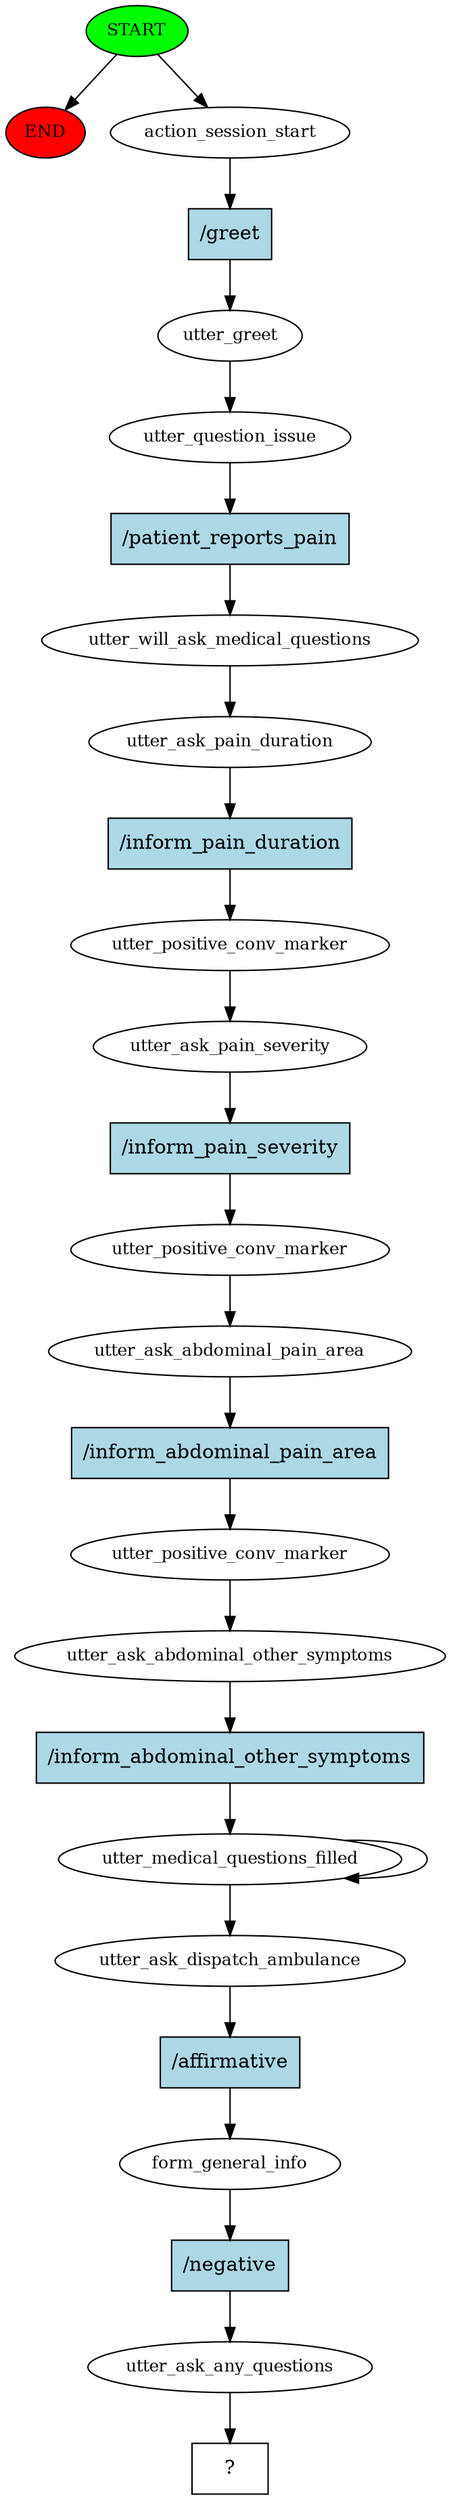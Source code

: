 digraph  {
0 [class="start active", fillcolor=green, fontsize=12, label=START, style=filled];
"-1" [class=end, fillcolor=red, fontsize=12, label=END, style=filled];
1 [class=active, fontsize=12, label=action_session_start];
2 [class=active, fontsize=12, label=utter_greet];
3 [class=active, fontsize=12, label=utter_question_issue];
4 [class=active, fontsize=12, label=utter_will_ask_medical_questions];
5 [class=active, fontsize=12, label=utter_ask_pain_duration];
6 [class=active, fontsize=12, label=utter_positive_conv_marker];
7 [class=active, fontsize=12, label=utter_ask_pain_severity];
8 [class=active, fontsize=12, label=utter_positive_conv_marker];
9 [class=active, fontsize=12, label=utter_ask_abdominal_pain_area];
10 [class=active, fontsize=12, label=utter_positive_conv_marker];
11 [class=active, fontsize=12, label=utter_ask_abdominal_other_symptoms];
12 [class=active, fontsize=12, label=utter_medical_questions_filled];
14 [class=active, fontsize=12, label=utter_ask_dispatch_ambulance];
15 [class=active, fontsize=12, label=form_general_info];
16 [class=active, fontsize=12, label=utter_ask_any_questions];
17 [class="intent dashed active", label="  ?  ", shape=rect];
18 [class="intent active", fillcolor=lightblue, label="/greet", shape=rect, style=filled];
19 [class="intent active", fillcolor=lightblue, label="/patient_reports_pain", shape=rect, style=filled];
20 [class="intent active", fillcolor=lightblue, label="/inform_pain_duration", shape=rect, style=filled];
21 [class="intent active", fillcolor=lightblue, label="/inform_pain_severity", shape=rect, style=filled];
22 [class="intent active", fillcolor=lightblue, label="/inform_abdominal_pain_area", shape=rect, style=filled];
23 [class="intent active", fillcolor=lightblue, label="/inform_abdominal_other_symptoms", shape=rect, style=filled];
24 [class="intent active", fillcolor=lightblue, label="/affirmative", shape=rect, style=filled];
25 [class="intent active", fillcolor=lightblue, label="/negative", shape=rect, style=filled];
0 -> "-1"  [class="", key=NONE, label=""];
0 -> 1  [class=active, key=NONE, label=""];
1 -> 18  [class=active, key=0];
2 -> 3  [class=active, key=NONE, label=""];
3 -> 19  [class=active, key=0];
4 -> 5  [class=active, key=NONE, label=""];
5 -> 20  [class=active, key=0];
6 -> 7  [class=active, key=NONE, label=""];
7 -> 21  [class=active, key=0];
8 -> 9  [class=active, key=NONE, label=""];
9 -> 22  [class=active, key=0];
10 -> 11  [class=active, key=NONE, label=""];
11 -> 23  [class=active, key=0];
12 -> 14  [class=active, key=NONE, label=""];
12 -> 12  [class=active, key=NONE, label=""];
14 -> 24  [class=active, key=0];
15 -> 25  [class=active, key=0];
16 -> 17  [class=active, key=NONE, label=""];
18 -> 2  [class=active, key=0];
19 -> 4  [class=active, key=0];
20 -> 6  [class=active, key=0];
21 -> 8  [class=active, key=0];
22 -> 10  [class=active, key=0];
23 -> 12  [class=active, key=0];
24 -> 15  [class=active, key=0];
25 -> 16  [class=active, key=0];
}
